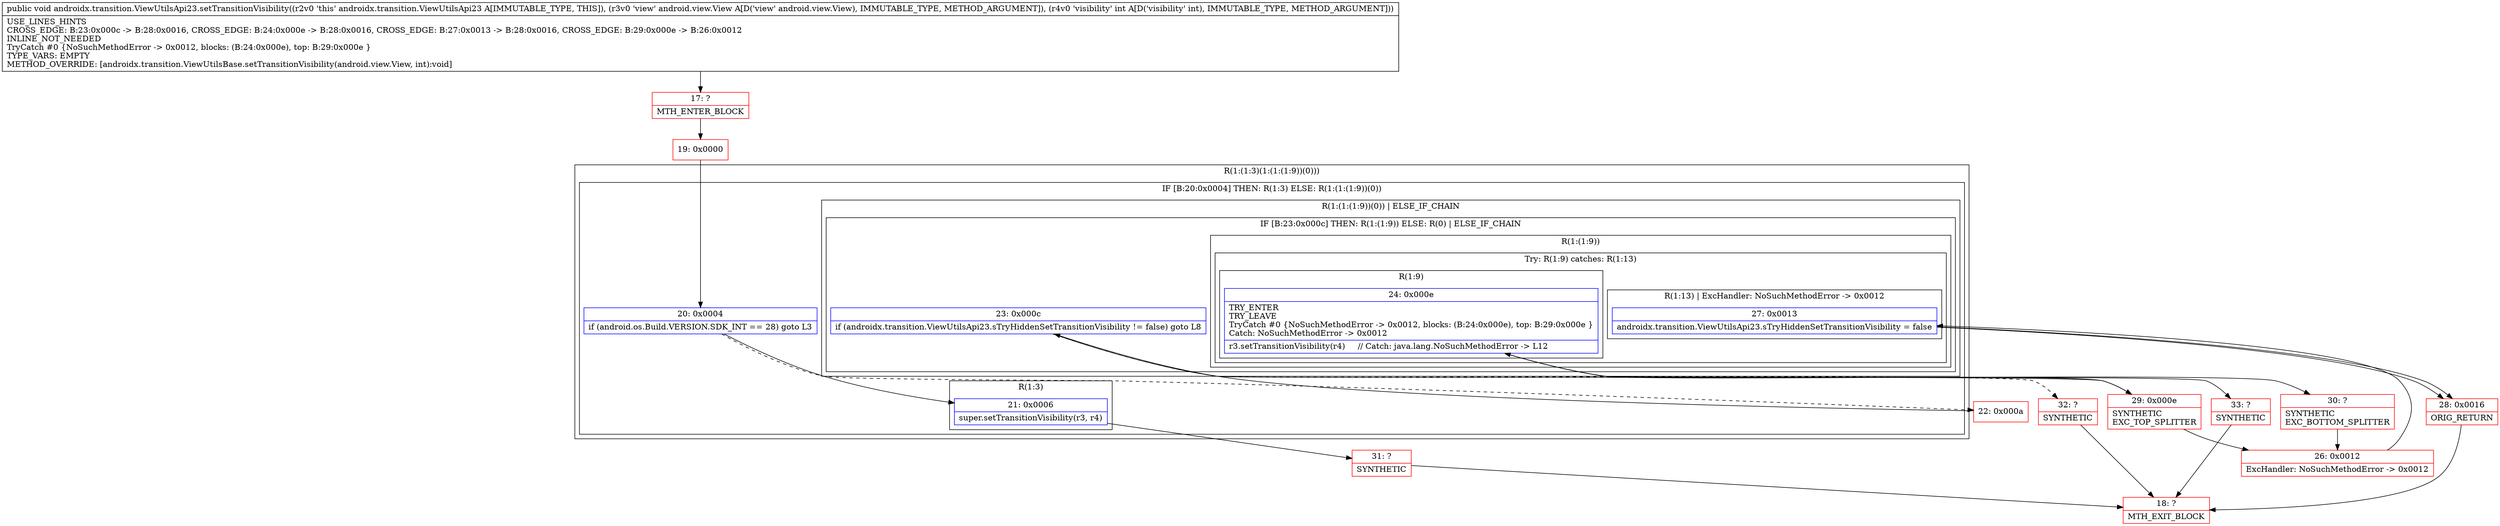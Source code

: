 digraph "CFG forandroidx.transition.ViewUtilsApi23.setTransitionVisibility(Landroid\/view\/View;I)V" {
subgraph cluster_Region_140934550 {
label = "R(1:(1:3)(1:(1:(1:9))(0)))";
node [shape=record,color=blue];
subgraph cluster_IfRegion_1179130456 {
label = "IF [B:20:0x0004] THEN: R(1:3) ELSE: R(1:(1:(1:9))(0))";
node [shape=record,color=blue];
Node_20 [shape=record,label="{20\:\ 0x0004|if (android.os.Build.VERSION.SDK_INT == 28) goto L3\l}"];
subgraph cluster_Region_1395820850 {
label = "R(1:3)";
node [shape=record,color=blue];
Node_21 [shape=record,label="{21\:\ 0x0006|super.setTransitionVisibility(r3, r4)\l}"];
}
subgraph cluster_Region_741799949 {
label = "R(1:(1:(1:9))(0)) | ELSE_IF_CHAIN\l";
node [shape=record,color=blue];
subgraph cluster_IfRegion_394771152 {
label = "IF [B:23:0x000c] THEN: R(1:(1:9)) ELSE: R(0) | ELSE_IF_CHAIN\l";
node [shape=record,color=blue];
Node_23 [shape=record,label="{23\:\ 0x000c|if (androidx.transition.ViewUtilsApi23.sTryHiddenSetTransitionVisibility != false) goto L8\l}"];
subgraph cluster_Region_295434402 {
label = "R(1:(1:9))";
node [shape=record,color=blue];
subgraph cluster_TryCatchRegion_1445431482 {
label = "Try: R(1:9) catches: R(1:13)";
node [shape=record,color=blue];
subgraph cluster_Region_1296753891 {
label = "R(1:9)";
node [shape=record,color=blue];
Node_24 [shape=record,label="{24\:\ 0x000e|TRY_ENTER\lTRY_LEAVE\lTryCatch #0 \{NoSuchMethodError \-\> 0x0012, blocks: (B:24:0x000e), top: B:29:0x000e \}\lCatch: NoSuchMethodError \-\> 0x0012\l|r3.setTransitionVisibility(r4)     \/\/ Catch: java.lang.NoSuchMethodError \-\> L12\l}"];
}
subgraph cluster_Region_1731303072 {
label = "R(1:13) | ExcHandler: NoSuchMethodError \-\> 0x0012\l";
node [shape=record,color=blue];
Node_27 [shape=record,label="{27\:\ 0x0013|androidx.transition.ViewUtilsApi23.sTryHiddenSetTransitionVisibility = false\l}"];
}
}
}
subgraph cluster_Region_690043916 {
label = "R(0)";
node [shape=record,color=blue];
}
}
}
}
}
subgraph cluster_Region_1731303072 {
label = "R(1:13) | ExcHandler: NoSuchMethodError \-\> 0x0012\l";
node [shape=record,color=blue];
Node_27 [shape=record,label="{27\:\ 0x0013|androidx.transition.ViewUtilsApi23.sTryHiddenSetTransitionVisibility = false\l}"];
}
Node_17 [shape=record,color=red,label="{17\:\ ?|MTH_ENTER_BLOCK\l}"];
Node_19 [shape=record,color=red,label="{19\:\ 0x0000}"];
Node_31 [shape=record,color=red,label="{31\:\ ?|SYNTHETIC\l}"];
Node_18 [shape=record,color=red,label="{18\:\ ?|MTH_EXIT_BLOCK\l}"];
Node_22 [shape=record,color=red,label="{22\:\ 0x000a}"];
Node_29 [shape=record,color=red,label="{29\:\ 0x000e|SYNTHETIC\lEXC_TOP_SPLITTER\l}"];
Node_30 [shape=record,color=red,label="{30\:\ ?|SYNTHETIC\lEXC_BOTTOM_SPLITTER\l}"];
Node_33 [shape=record,color=red,label="{33\:\ ?|SYNTHETIC\l}"];
Node_26 [shape=record,color=red,label="{26\:\ 0x0012|ExcHandler: NoSuchMethodError \-\> 0x0012\l}"];
Node_28 [shape=record,color=red,label="{28\:\ 0x0016|ORIG_RETURN\l}"];
Node_32 [shape=record,color=red,label="{32\:\ ?|SYNTHETIC\l}"];
MethodNode[shape=record,label="{public void androidx.transition.ViewUtilsApi23.setTransitionVisibility((r2v0 'this' androidx.transition.ViewUtilsApi23 A[IMMUTABLE_TYPE, THIS]), (r3v0 'view' android.view.View A[D('view' android.view.View), IMMUTABLE_TYPE, METHOD_ARGUMENT]), (r4v0 'visibility' int A[D('visibility' int), IMMUTABLE_TYPE, METHOD_ARGUMENT]))  | USE_LINES_HINTS\lCROSS_EDGE: B:23:0x000c \-\> B:28:0x0016, CROSS_EDGE: B:24:0x000e \-\> B:28:0x0016, CROSS_EDGE: B:27:0x0013 \-\> B:28:0x0016, CROSS_EDGE: B:29:0x000e \-\> B:26:0x0012\lINLINE_NOT_NEEDED\lTryCatch #0 \{NoSuchMethodError \-\> 0x0012, blocks: (B:24:0x000e), top: B:29:0x000e \}\lTYPE_VARS: EMPTY\lMETHOD_OVERRIDE: [androidx.transition.ViewUtilsBase.setTransitionVisibility(android.view.View, int):void]\l}"];
MethodNode -> Node_17;Node_20 -> Node_21;
Node_20 -> Node_22[style=dashed];
Node_21 -> Node_31;
Node_23 -> Node_29;
Node_23 -> Node_32[style=dashed];
Node_24 -> Node_30;
Node_24 -> Node_33;
Node_27 -> Node_28;
Node_27 -> Node_28;
Node_17 -> Node_19;
Node_19 -> Node_20;
Node_31 -> Node_18;
Node_22 -> Node_23;
Node_29 -> Node_24;
Node_29 -> Node_26;
Node_30 -> Node_26;
Node_33 -> Node_18;
Node_26 -> Node_27;
Node_28 -> Node_18;
Node_32 -> Node_18;
}

